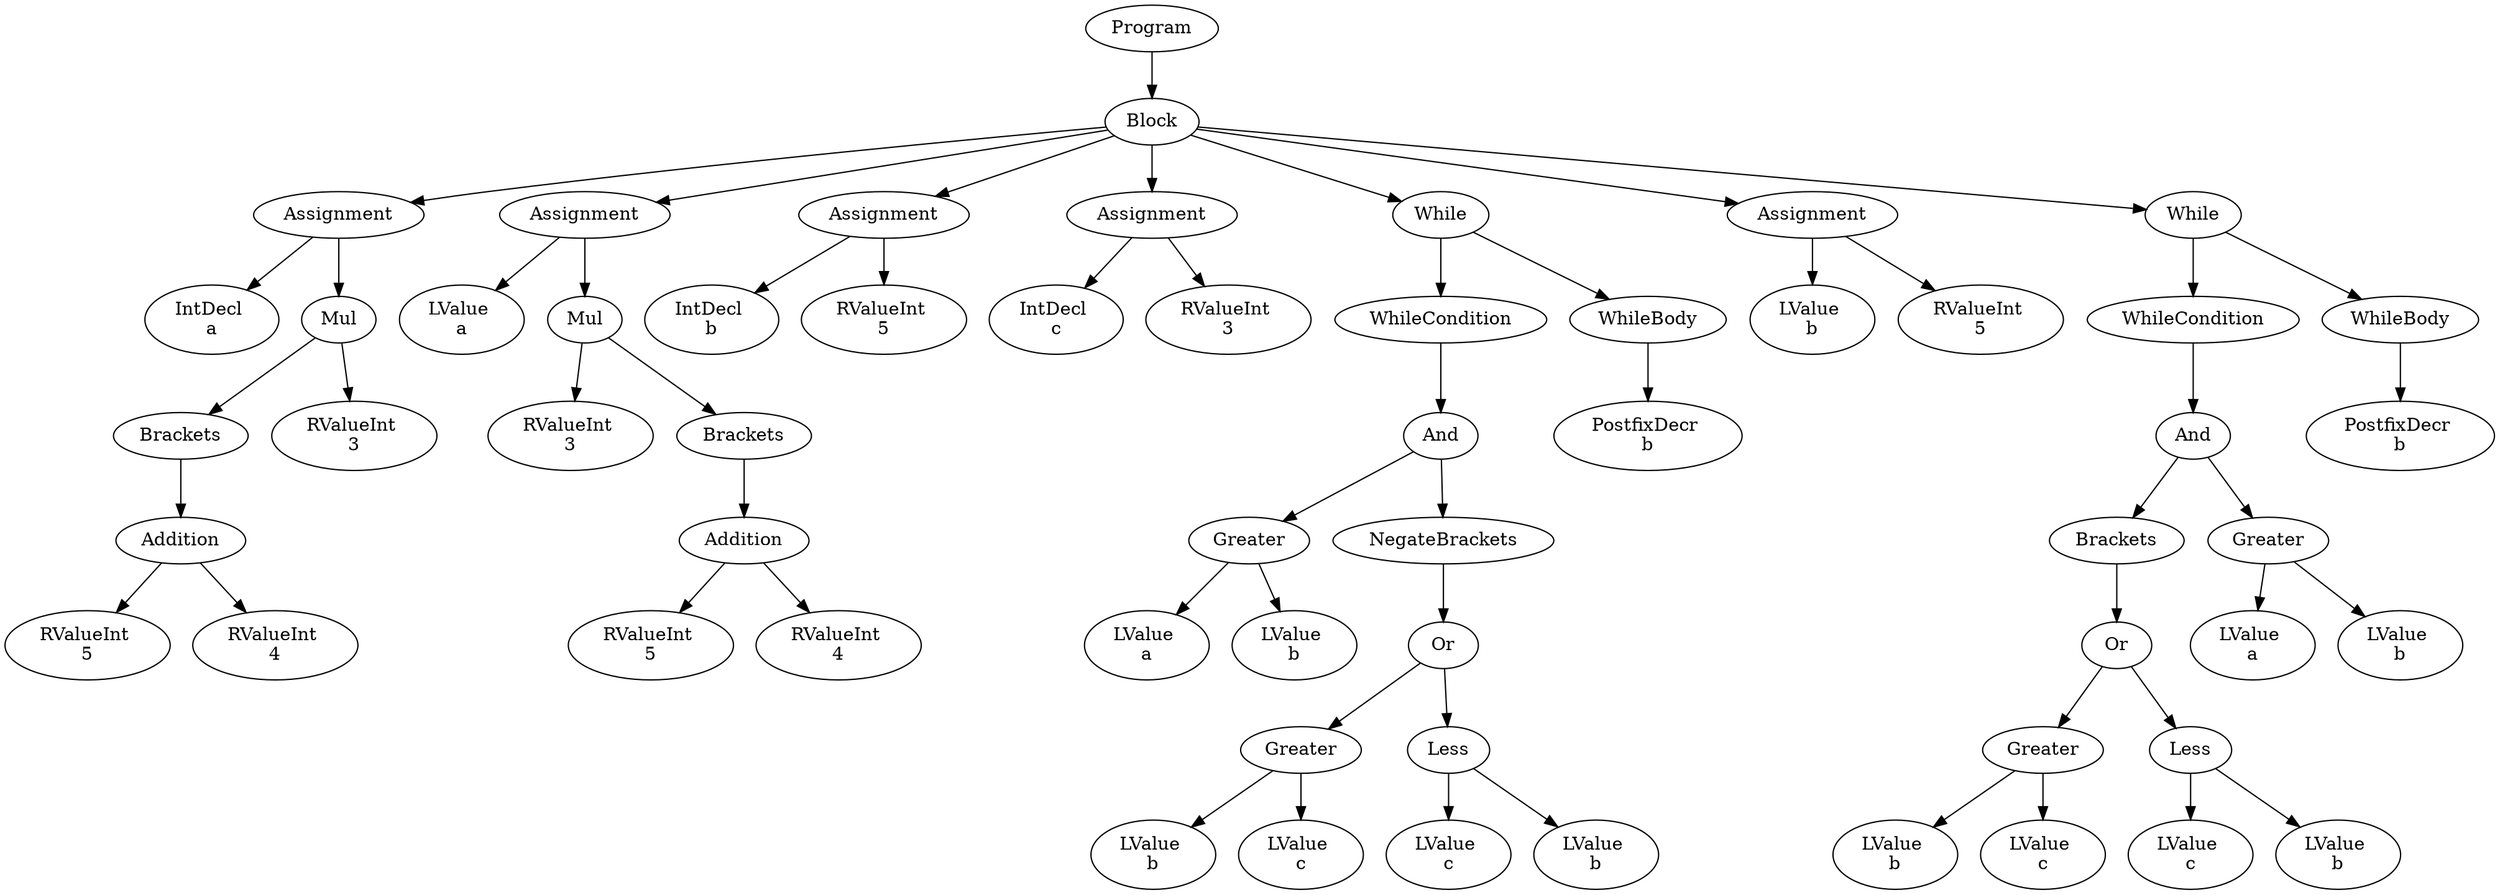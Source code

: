 digraph AST {
0 [label="Program"];
1 [label="Block"];
2 [label="Assignment"];
3 [label="IntDecl \na"];
4 [label="Mul"];
5 [label="Brackets"];
6 [label="Addition"];
7 [label="RValueInt \n5"];
8 [label="RValueInt \n4"];
6 -> 7;
6 -> 8;
5 -> 6;
9 [label="RValueInt \n3"];
4 -> 5;
4 -> 9;
2 -> 3;
2 -> 4;
10 [label="Assignment"];
11 [label="LValue \na"];
12 [label="Mul"];
13 [label="RValueInt \n3"];
14 [label="Brackets"];
15 [label="Addition"];
16 [label="RValueInt \n5"];
17 [label="RValueInt \n4"];
15 -> 16;
15 -> 17;
14 -> 15;
12 -> 13;
12 -> 14;
10 -> 11;
10 -> 12;
18 [label="Assignment"];
19 [label="IntDecl \nb"];
20 [label="RValueInt \n5"];
18 -> 19;
18 -> 20;
21 [label="Assignment"];
22 [label="IntDecl \nc"];
23 [label="RValueInt \n3"];
21 -> 22;
21 -> 23;
24 [label="While"];
25 [label="WhileCondition"];
26 [label="And"];
27 [label="Greater"];
28 [label="LValue \na"];
29 [label="LValue \nb"];
27 -> 28;
27 -> 29;
30 [label="NegateBrackets"];
31 [label="Or"];
32 [label="Greater"];
33 [label="LValue \nb"];
34 [label="LValue \nc"];
32 -> 33;
32 -> 34;
35 [label="Less"];
36 [label="LValue \nc"];
37 [label="LValue \nb"];
35 -> 36;
35 -> 37;
31 -> 32;
31 -> 35;
30 -> 31;
26 -> 27;
26 -> 30;
25 -> 26;
38 [label="WhileBody"];
39 [label="PostfixDecr \nb"];
38 -> 39;
24 -> 25;
24 -> 38;
40 [label="Assignment"];
41 [label="LValue \nb"];
42 [label="RValueInt \n5"];
40 -> 41;
40 -> 42;
43 [label="While"];
44 [label="WhileCondition"];
45 [label="And"];
46 [label="Brackets"];
47 [label="Or"];
48 [label="Greater"];
49 [label="LValue \nb"];
50 [label="LValue \nc"];
48 -> 49;
48 -> 50;
51 [label="Less"];
52 [label="LValue \nc"];
53 [label="LValue \nb"];
51 -> 52;
51 -> 53;
47 -> 48;
47 -> 51;
46 -> 47;
54 [label="Greater"];
55 [label="LValue \na"];
56 [label="LValue \nb"];
54 -> 55;
54 -> 56;
45 -> 46;
45 -> 54;
44 -> 45;
57 [label="WhileBody"];
58 [label="PostfixDecr \nb"];
57 -> 58;
43 -> 44;
43 -> 57;
1 -> 2;
1 -> 10;
1 -> 18;
1 -> 21;
1 -> 24;
1 -> 40;
1 -> 43;
0 -> 1;
}